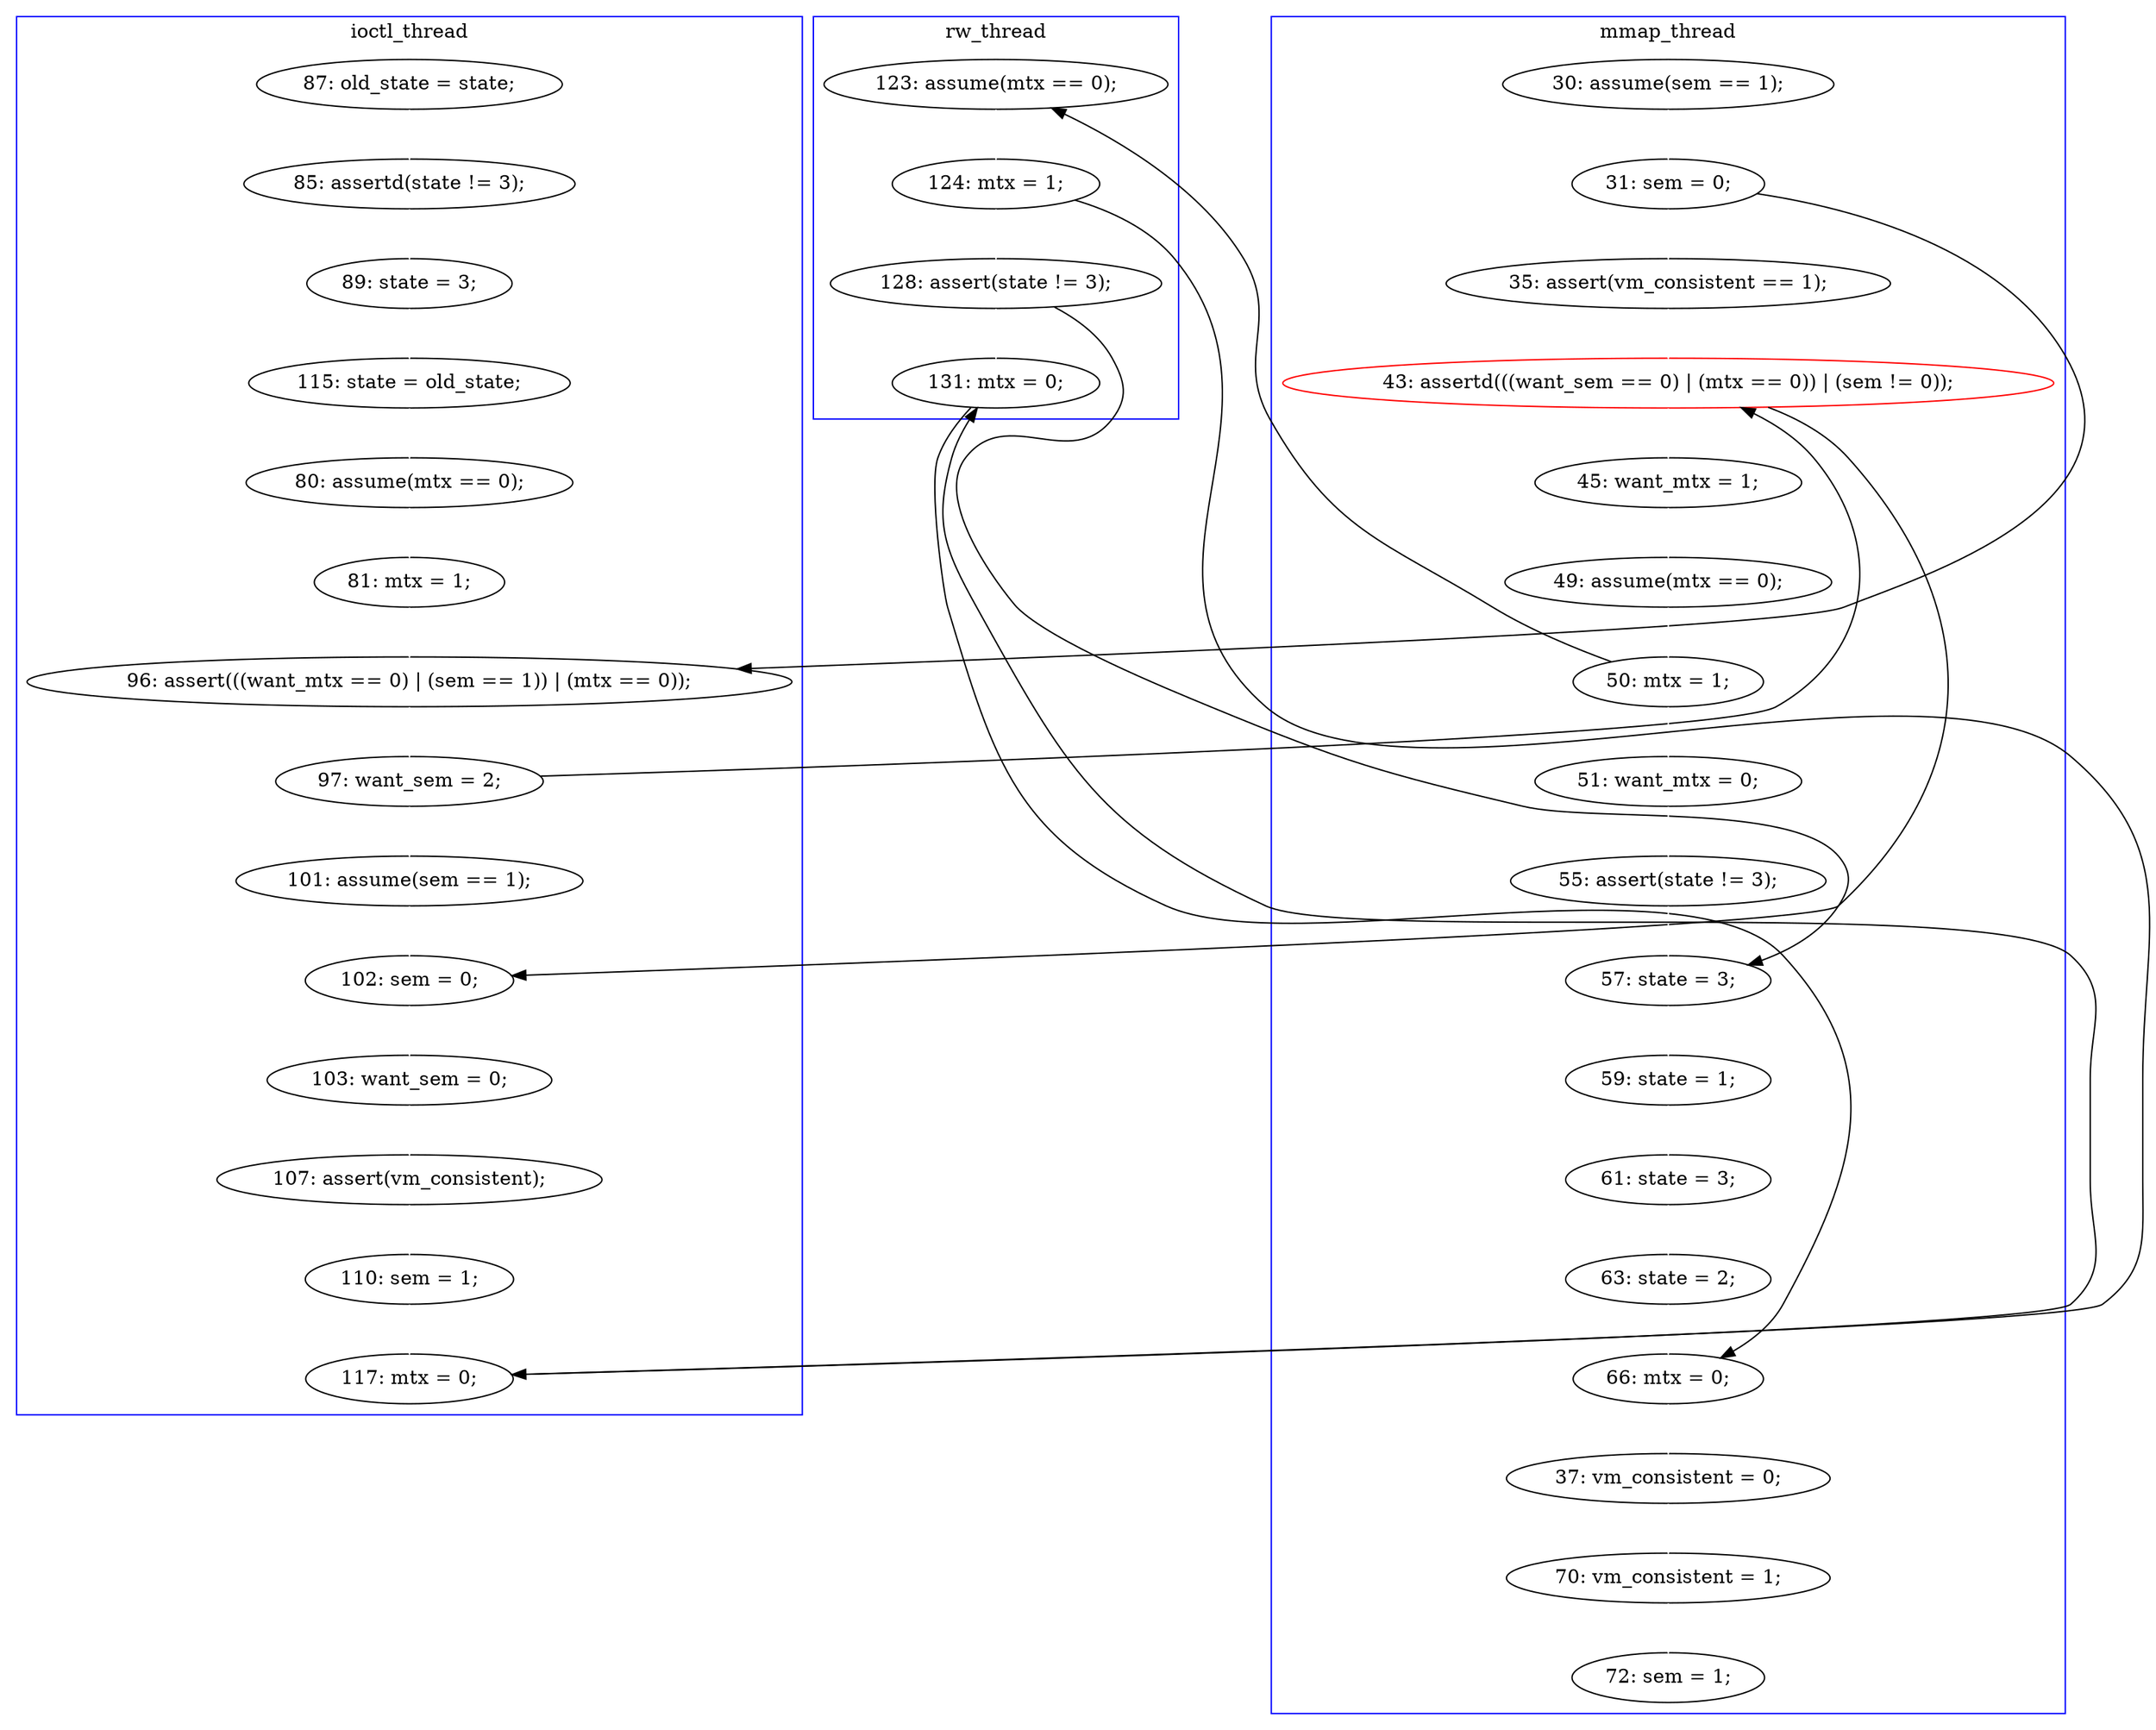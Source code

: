 digraph Counterexample {
	12 -> 22 [color = black, style = solid, constraint = false]
	24 -> 27 [color = white, style = solid]
	20 -> 22 [color = white, style = solid]
	25 -> 28 [color = black, style = solid, constraint = false]
	11 -> 12 [color = white, style = solid]
	43 -> 45 [color = white, style = solid]
	26 -> 30 [color = white, style = solid]
	13 -> 25 [color = white, style = solid]
	29 -> 34 [color = white, style = solid]
	17 -> 18 [color = white, style = solid]
	19 -> 20 [color = white, style = solid]
	18 -> 19 [color = white, style = solid]
	38 -> 40 [color = white, style = solid]
	42 -> 43 [color = white, style = solid]
	45 -> 47 [color = white, style = solid]
	31 -> 32 [color = white, style = solid]
	25 -> 26 [color = white, style = solid]
	24 -> 25 [color = black, style = solid, constraint = false]
	41 -> 42 [color = white, style = solid]
	35 -> 36 [color = white, style = solid]
	39 -> 40 [color = black, style = solid, constraint = false]
	30 -> 31 [color = white, style = solid]
	12 -> 13 [color = white, style = solid]
	40 -> 48 [color = black, style = solid, constraint = false]
	37 -> 39 [color = white, style = solid]
	34 -> 37 [color = white, style = solid]
	50 -> 51 [color = white, style = solid]
	16 -> 17 [color = white, style = solid]
	28 -> 29 [color = white, style = solid]
	31 -> 35 [color = black, style = solid, constraint = false]
	36 -> 39 [color = black, style = solid, constraint = false]
	38 -> 42 [color = black, style = solid, constraint = false]
	15 -> 16 [color = white, style = solid]
	22 -> 24 [color = white, style = solid]
	47 -> 48 [color = white, style = solid]
	36 -> 38 [color = white, style = solid]
	48 -> 49 [color = white, style = solid]
	32 -> 41 [color = white, style = solid]
	27 -> 28 [color = white, style = solid]
	49 -> 50 [color = white, style = solid]
	subgraph cluster3 {
		label = rw_thread
		color = blue
		40  [label = "131: mtx = 0;"]
		38  [label = "128: assert(state != 3);"]
		35  [label = "123: assume(mtx == 0);"]
		36  [label = "124: mtx = 1;"]
	}
	subgraph cluster2 {
		label = ioctl_thread
		color = blue
		28  [label = "102: sem = 0;"]
		20  [label = "81: mtx = 1;"]
		22  [label = "96: assert(((want_mtx == 0) | (sem == 1)) | (mtx == 0));"]
		19  [label = "80: assume(mtx == 0);"]
		29  [label = "103: want_sem = 0;"]
		37  [label = "110: sem = 1;"]
		15  [label = "87: old_state = state;"]
		39  [label = "117: mtx = 0;"]
		34  [label = "107: assert(vm_consistent);"]
		24  [label = "97: want_sem = 2;"]
		16  [label = "85: assertd(state != 3);"]
		27  [label = "101: assume(sem == 1);"]
		17  [label = "89: state = 3;"]
		18  [label = "115: state = old_state;"]
	}
	subgraph cluster1 {
		label = mmap_thread
		color = blue
		11  [label = "30: assume(sem == 1);"]
		26  [label = "45: want_mtx = 1;"]
		30  [label = "49: assume(mtx == 0);"]
		43  [label = "59: state = 1;"]
		48  [label = "66: mtx = 0;"]
		45  [label = "61: state = 3;"]
		41  [label = "55: assert(state != 3);"]
		50  [label = "70: vm_consistent = 1;"]
		47  [label = "63: state = 2;"]
		49  [label = "37: vm_consistent = 0;"]
		31  [label = "50: mtx = 1;"]
		42  [label = "57: state = 3;"]
		51  [label = "72: sem = 1;"]
		13  [label = "35: assert(vm_consistent == 1);"]
		32  [label = "51: want_mtx = 0;"]
		25  [label = "43: assertd(((want_sem == 0) | (mtx == 0)) | (sem != 0));", color = red]
		12  [label = "31: sem = 0;"]
	}
}